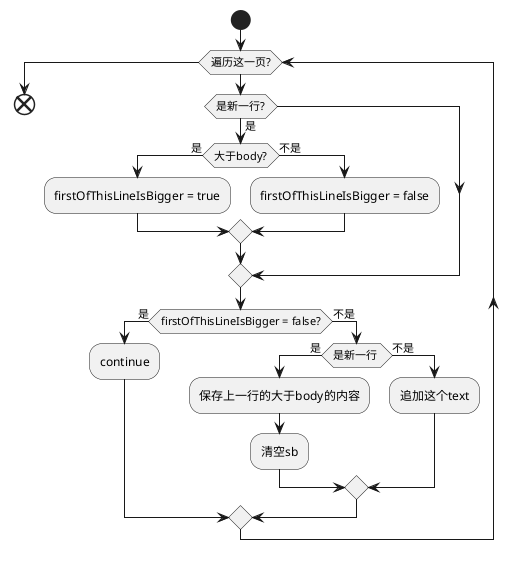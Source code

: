@startuml
start
while(遍历这一页?)
if (是新一行?) then(是)
if(大于body?) then (是)
:firstOfThisLineIsBigger = true;
else (不是)
:firstOfThisLineIsBigger = false;
endif
endif
if(firstOfThisLineIsBigger = false?) then (是)
:continue;
else (不是)
if(是新一行 ) then (是)
:保存上一行的大于body的内容;
:清空sb;
else (不是)
:追加这个text;
endif
endif
endwhile
end
@enduml